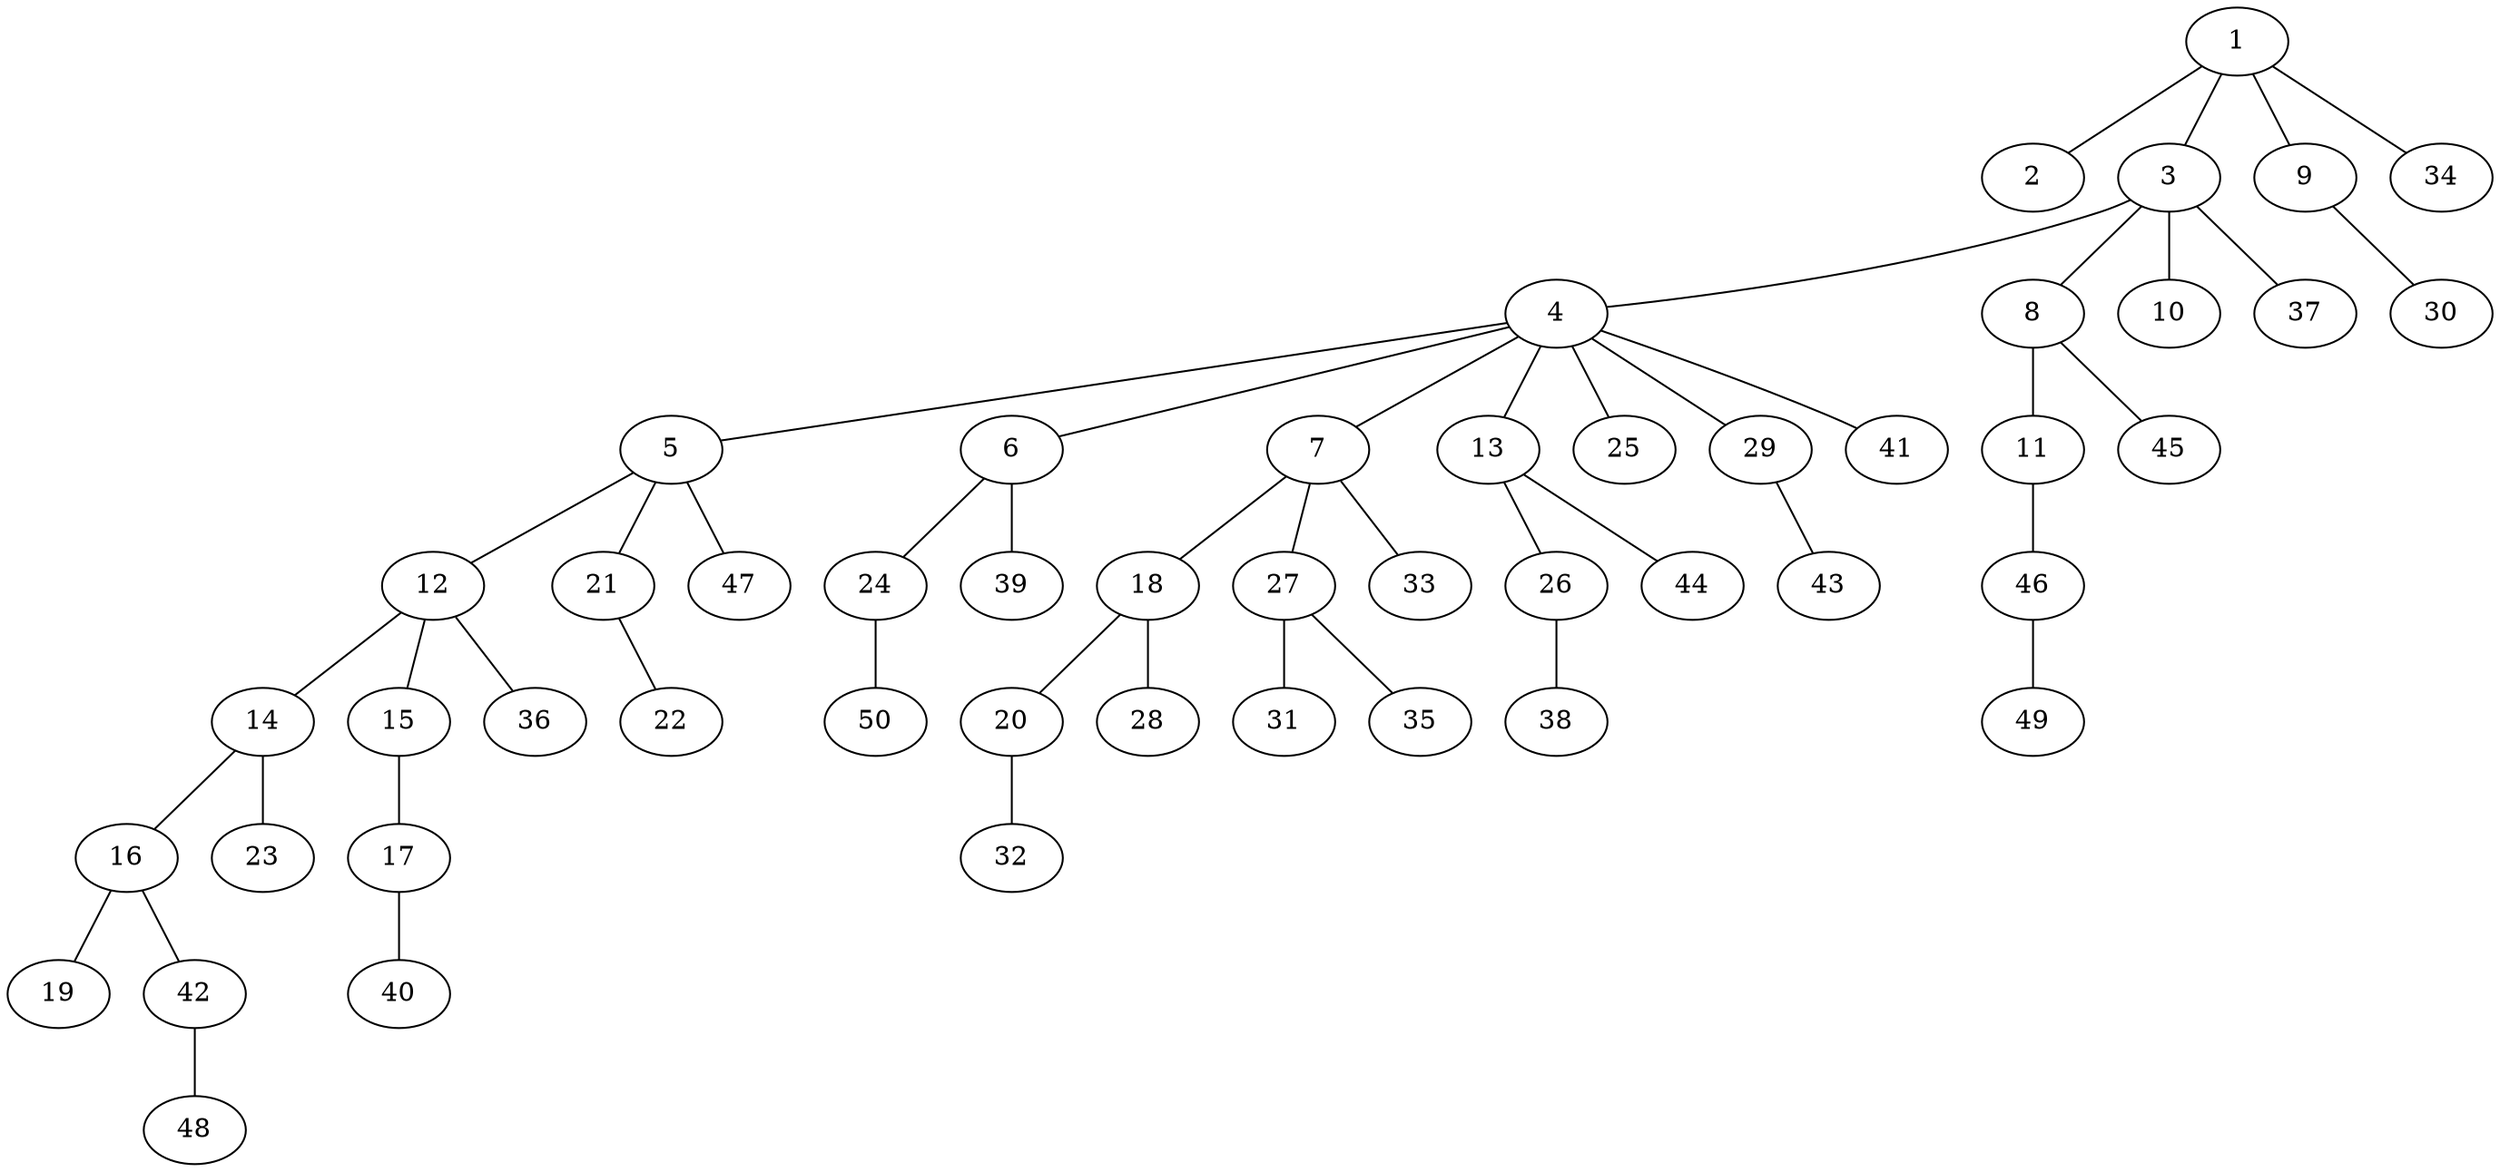 graph graphname {1--2
1--3
1--9
1--34
3--4
3--8
3--10
3--37
4--5
4--6
4--7
4--13
4--25
4--29
4--41
5--12
5--21
5--47
6--24
6--39
7--18
7--27
7--33
8--11
8--45
9--30
11--46
12--14
12--15
12--36
13--26
13--44
14--16
14--23
15--17
16--19
16--42
17--40
18--20
18--28
20--32
21--22
24--50
26--38
27--31
27--35
29--43
42--48
46--49
}
